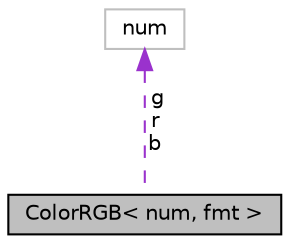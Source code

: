 digraph "ColorRGB&lt; num, fmt &gt;"
{
 // INTERACTIVE_SVG=YES
  edge [fontname="Helvetica",fontsize="10",labelfontname="Helvetica",labelfontsize="10"];
  node [fontname="Helvetica",fontsize="10",shape=record];
  Node1 [label="ColorRGB\< num, fmt \>",height=0.2,width=0.4,color="black", fillcolor="grey75", style="filled", fontcolor="black"];
  Node2 -> Node1 [dir="back",color="darkorchid3",fontsize="10",style="dashed",label=" g\nr\nb" ,fontname="Helvetica"];
  Node2 [label="num",height=0.2,width=0.4,color="grey75", fillcolor="white", style="filled"];
}
